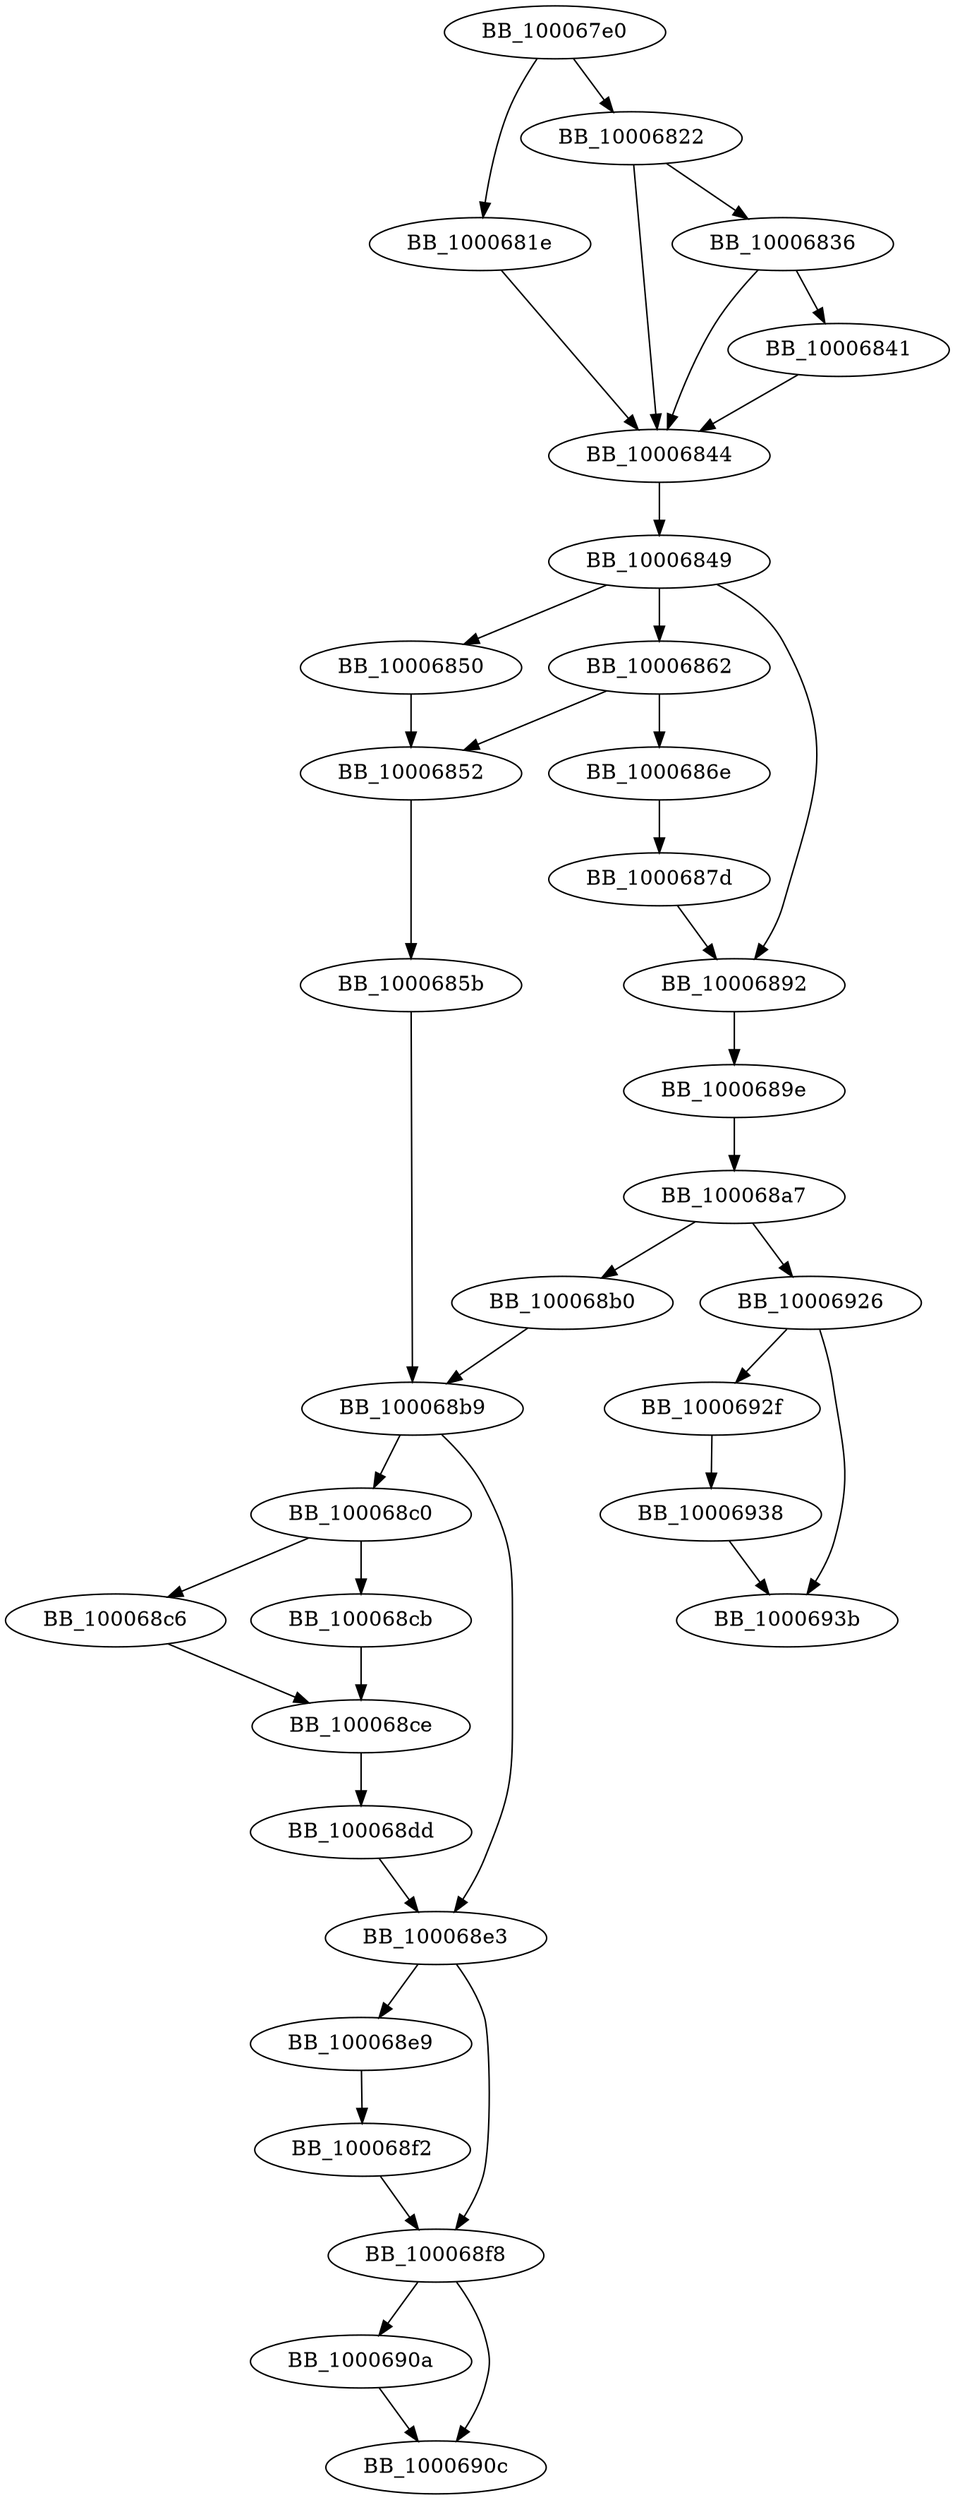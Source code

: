 DiGraph sub_100067E0{
BB_100067e0->BB_1000681e
BB_100067e0->BB_10006822
BB_1000681e->BB_10006844
BB_10006822->BB_10006836
BB_10006822->BB_10006844
BB_10006836->BB_10006841
BB_10006836->BB_10006844
BB_10006841->BB_10006844
BB_10006844->BB_10006849
BB_10006849->BB_10006850
BB_10006849->BB_10006862
BB_10006849->BB_10006892
BB_10006850->BB_10006852
BB_10006852->BB_1000685b
BB_1000685b->BB_100068b9
BB_10006862->BB_10006852
BB_10006862->BB_1000686e
BB_1000686e->BB_1000687d
BB_1000687d->BB_10006892
BB_10006892->BB_1000689e
BB_1000689e->BB_100068a7
BB_100068a7->BB_100068b0
BB_100068a7->BB_10006926
BB_100068b0->BB_100068b9
BB_100068b9->BB_100068c0
BB_100068b9->BB_100068e3
BB_100068c0->BB_100068c6
BB_100068c0->BB_100068cb
BB_100068c6->BB_100068ce
BB_100068cb->BB_100068ce
BB_100068ce->BB_100068dd
BB_100068dd->BB_100068e3
BB_100068e3->BB_100068e9
BB_100068e3->BB_100068f8
BB_100068e9->BB_100068f2
BB_100068f2->BB_100068f8
BB_100068f8->BB_1000690a
BB_100068f8->BB_1000690c
BB_1000690a->BB_1000690c
BB_10006926->BB_1000692f
BB_10006926->BB_1000693b
BB_1000692f->BB_10006938
BB_10006938->BB_1000693b
}
